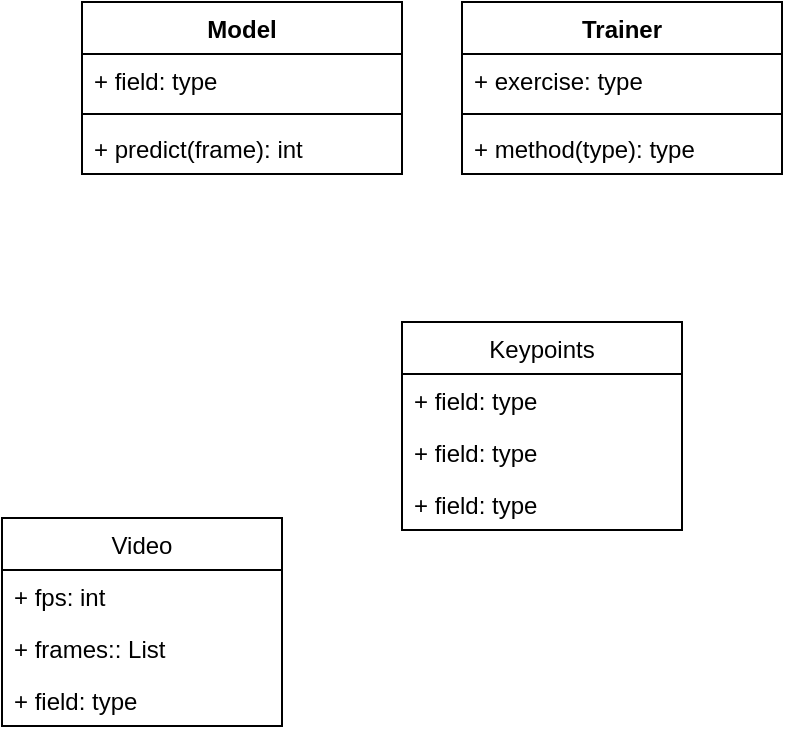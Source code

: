 <mxfile version="14.5.10" type="github">
  <diagram id="C5RBs43oDa-KdzZeNtuy" name="Page-1">
    <mxGraphModel dx="510" dy="581" grid="1" gridSize="10" guides="1" tooltips="1" connect="1" arrows="1" fold="1" page="1" pageScale="1" pageWidth="827" pageHeight="1169" math="0" shadow="0">
      <root>
        <mxCell id="WIyWlLk6GJQsqaUBKTNV-0" />
        <mxCell id="WIyWlLk6GJQsqaUBKTNV-1" parent="WIyWlLk6GJQsqaUBKTNV-0" />
        <mxCell id="a0mymaZdTOn8uS32HoLL-4" value="Keypoints" style="swimlane;fontStyle=0;childLayout=stackLayout;horizontal=1;startSize=26;fillColor=none;horizontalStack=0;resizeParent=1;resizeParentMax=0;resizeLast=0;collapsible=1;marginBottom=0;" vertex="1" parent="WIyWlLk6GJQsqaUBKTNV-1">
          <mxGeometry x="600" y="400" width="140" height="104" as="geometry" />
        </mxCell>
        <mxCell id="a0mymaZdTOn8uS32HoLL-5" value="+ field: type" style="text;strokeColor=none;fillColor=none;align=left;verticalAlign=top;spacingLeft=4;spacingRight=4;overflow=hidden;rotatable=0;points=[[0,0.5],[1,0.5]];portConstraint=eastwest;" vertex="1" parent="a0mymaZdTOn8uS32HoLL-4">
          <mxGeometry y="26" width="140" height="26" as="geometry" />
        </mxCell>
        <mxCell id="a0mymaZdTOn8uS32HoLL-6" value="+ field: type" style="text;strokeColor=none;fillColor=none;align=left;verticalAlign=top;spacingLeft=4;spacingRight=4;overflow=hidden;rotatable=0;points=[[0,0.5],[1,0.5]];portConstraint=eastwest;" vertex="1" parent="a0mymaZdTOn8uS32HoLL-4">
          <mxGeometry y="52" width="140" height="26" as="geometry" />
        </mxCell>
        <mxCell id="a0mymaZdTOn8uS32HoLL-7" value="+ field: type" style="text;strokeColor=none;fillColor=none;align=left;verticalAlign=top;spacingLeft=4;spacingRight=4;overflow=hidden;rotatable=0;points=[[0,0.5],[1,0.5]];portConstraint=eastwest;" vertex="1" parent="a0mymaZdTOn8uS32HoLL-4">
          <mxGeometry y="78" width="140" height="26" as="geometry" />
        </mxCell>
        <mxCell id="a0mymaZdTOn8uS32HoLL-8" value="Trainer" style="swimlane;fontStyle=1;align=center;verticalAlign=top;childLayout=stackLayout;horizontal=1;startSize=26;horizontalStack=0;resizeParent=1;resizeParentMax=0;resizeLast=0;collapsible=1;marginBottom=0;" vertex="1" parent="WIyWlLk6GJQsqaUBKTNV-1">
          <mxGeometry x="630" y="240" width="160" height="86" as="geometry" />
        </mxCell>
        <mxCell id="a0mymaZdTOn8uS32HoLL-9" value="+ exercise: type " style="text;strokeColor=none;fillColor=none;align=left;verticalAlign=top;spacingLeft=4;spacingRight=4;overflow=hidden;rotatable=0;points=[[0,0.5],[1,0.5]];portConstraint=eastwest;" vertex="1" parent="a0mymaZdTOn8uS32HoLL-8">
          <mxGeometry y="26" width="160" height="26" as="geometry" />
        </mxCell>
        <mxCell id="a0mymaZdTOn8uS32HoLL-10" value="" style="line;strokeWidth=1;fillColor=none;align=left;verticalAlign=middle;spacingTop=-1;spacingLeft=3;spacingRight=3;rotatable=0;labelPosition=right;points=[];portConstraint=eastwest;" vertex="1" parent="a0mymaZdTOn8uS32HoLL-8">
          <mxGeometry y="52" width="160" height="8" as="geometry" />
        </mxCell>
        <mxCell id="a0mymaZdTOn8uS32HoLL-11" value="+ method(type): type" style="text;strokeColor=none;fillColor=none;align=left;verticalAlign=top;spacingLeft=4;spacingRight=4;overflow=hidden;rotatable=0;points=[[0,0.5],[1,0.5]];portConstraint=eastwest;" vertex="1" parent="a0mymaZdTOn8uS32HoLL-8">
          <mxGeometry y="60" width="160" height="26" as="geometry" />
        </mxCell>
        <mxCell id="a0mymaZdTOn8uS32HoLL-16" value="Video" style="swimlane;fontStyle=0;childLayout=stackLayout;horizontal=1;startSize=26;fillColor=none;horizontalStack=0;resizeParent=1;resizeParentMax=0;resizeLast=0;collapsible=1;marginBottom=0;" vertex="1" parent="WIyWlLk6GJQsqaUBKTNV-1">
          <mxGeometry x="400" y="498" width="140" height="104" as="geometry" />
        </mxCell>
        <mxCell id="a0mymaZdTOn8uS32HoLL-17" value="+ fps: int" style="text;strokeColor=none;fillColor=none;align=left;verticalAlign=top;spacingLeft=4;spacingRight=4;overflow=hidden;rotatable=0;points=[[0,0.5],[1,0.5]];portConstraint=eastwest;" vertex="1" parent="a0mymaZdTOn8uS32HoLL-16">
          <mxGeometry y="26" width="140" height="26" as="geometry" />
        </mxCell>
        <mxCell id="a0mymaZdTOn8uS32HoLL-18" value="+ frames:: List" style="text;strokeColor=none;fillColor=none;align=left;verticalAlign=top;spacingLeft=4;spacingRight=4;overflow=hidden;rotatable=0;points=[[0,0.5],[1,0.5]];portConstraint=eastwest;" vertex="1" parent="a0mymaZdTOn8uS32HoLL-16">
          <mxGeometry y="52" width="140" height="26" as="geometry" />
        </mxCell>
        <mxCell id="a0mymaZdTOn8uS32HoLL-19" value="+ field: type" style="text;strokeColor=none;fillColor=none;align=left;verticalAlign=top;spacingLeft=4;spacingRight=4;overflow=hidden;rotatable=0;points=[[0,0.5],[1,0.5]];portConstraint=eastwest;" vertex="1" parent="a0mymaZdTOn8uS32HoLL-16">
          <mxGeometry y="78" width="140" height="26" as="geometry" />
        </mxCell>
        <mxCell id="a0mymaZdTOn8uS32HoLL-20" value="Model" style="swimlane;fontStyle=1;align=center;verticalAlign=top;childLayout=stackLayout;horizontal=1;startSize=26;horizontalStack=0;resizeParent=1;resizeParentMax=0;resizeLast=0;collapsible=1;marginBottom=0;" vertex="1" parent="WIyWlLk6GJQsqaUBKTNV-1">
          <mxGeometry x="440" y="240" width="160" height="86" as="geometry" />
        </mxCell>
        <mxCell id="a0mymaZdTOn8uS32HoLL-21" value="+ field: type" style="text;strokeColor=none;fillColor=none;align=left;verticalAlign=top;spacingLeft=4;spacingRight=4;overflow=hidden;rotatable=0;points=[[0,0.5],[1,0.5]];portConstraint=eastwest;" vertex="1" parent="a0mymaZdTOn8uS32HoLL-20">
          <mxGeometry y="26" width="160" height="26" as="geometry" />
        </mxCell>
        <mxCell id="a0mymaZdTOn8uS32HoLL-22" value="" style="line;strokeWidth=1;fillColor=none;align=left;verticalAlign=middle;spacingTop=-1;spacingLeft=3;spacingRight=3;rotatable=0;labelPosition=right;points=[];portConstraint=eastwest;" vertex="1" parent="a0mymaZdTOn8uS32HoLL-20">
          <mxGeometry y="52" width="160" height="8" as="geometry" />
        </mxCell>
        <mxCell id="a0mymaZdTOn8uS32HoLL-23" value="+ predict(frame): int" style="text;strokeColor=none;fillColor=none;align=left;verticalAlign=top;spacingLeft=4;spacingRight=4;overflow=hidden;rotatable=0;points=[[0,0.5],[1,0.5]];portConstraint=eastwest;" vertex="1" parent="a0mymaZdTOn8uS32HoLL-20">
          <mxGeometry y="60" width="160" height="26" as="geometry" />
        </mxCell>
      </root>
    </mxGraphModel>
  </diagram>
</mxfile>
